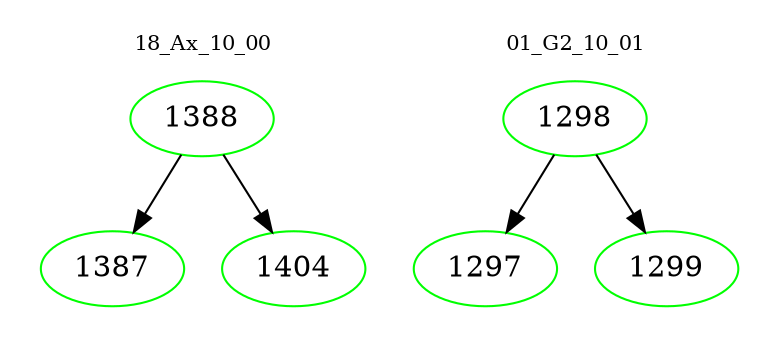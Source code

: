 digraph{
subgraph cluster_0 {
color = white
label = "18_Ax_10_00";
fontsize=10;
T0_1388 [label="1388", color="green"]
T0_1388 -> T0_1387 [color="black"]
T0_1387 [label="1387", color="green"]
T0_1388 -> T0_1404 [color="black"]
T0_1404 [label="1404", color="green"]
}
subgraph cluster_1 {
color = white
label = "01_G2_10_01";
fontsize=10;
T1_1298 [label="1298", color="green"]
T1_1298 -> T1_1297 [color="black"]
T1_1297 [label="1297", color="green"]
T1_1298 -> T1_1299 [color="black"]
T1_1299 [label="1299", color="green"]
}
}
